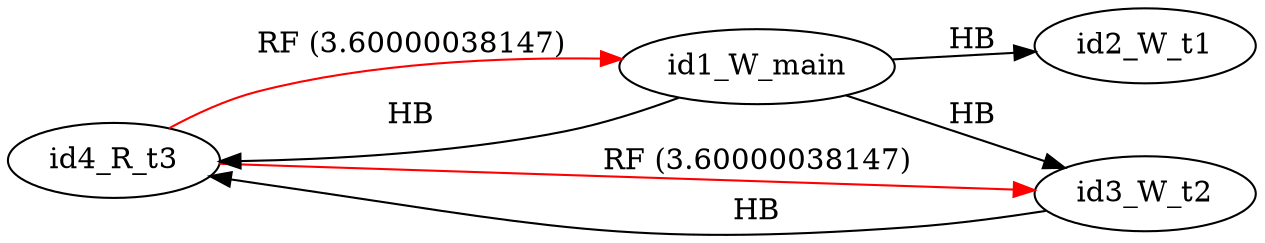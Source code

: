 digraph memory_model {
rankdir=LR;
splines=true; esep=0.5;
id4_R_t3 -> id1_W_main [label = "RF (3.60000038147)", color="red"];
id4_R_t3 -> id3_W_t2 [label = "RF (3.60000038147)", color="red"];
id1_W_main -> id2_W_t1 [label = "HB", color="black"];
id1_W_main -> id3_W_t2 [label = "HB", color="black"];
id1_W_main -> id4_R_t3 [label = "HB", color="black"];
id3_W_t2 -> id4_R_t3 [label = "HB", color="black"];
id1_W_main [pos="5.0,2!"]
id2_W_t1 [pos="0,0!"]
id3_W_t2 [pos="5,0!"]
id4_R_t3 [pos="10,0!"]
}